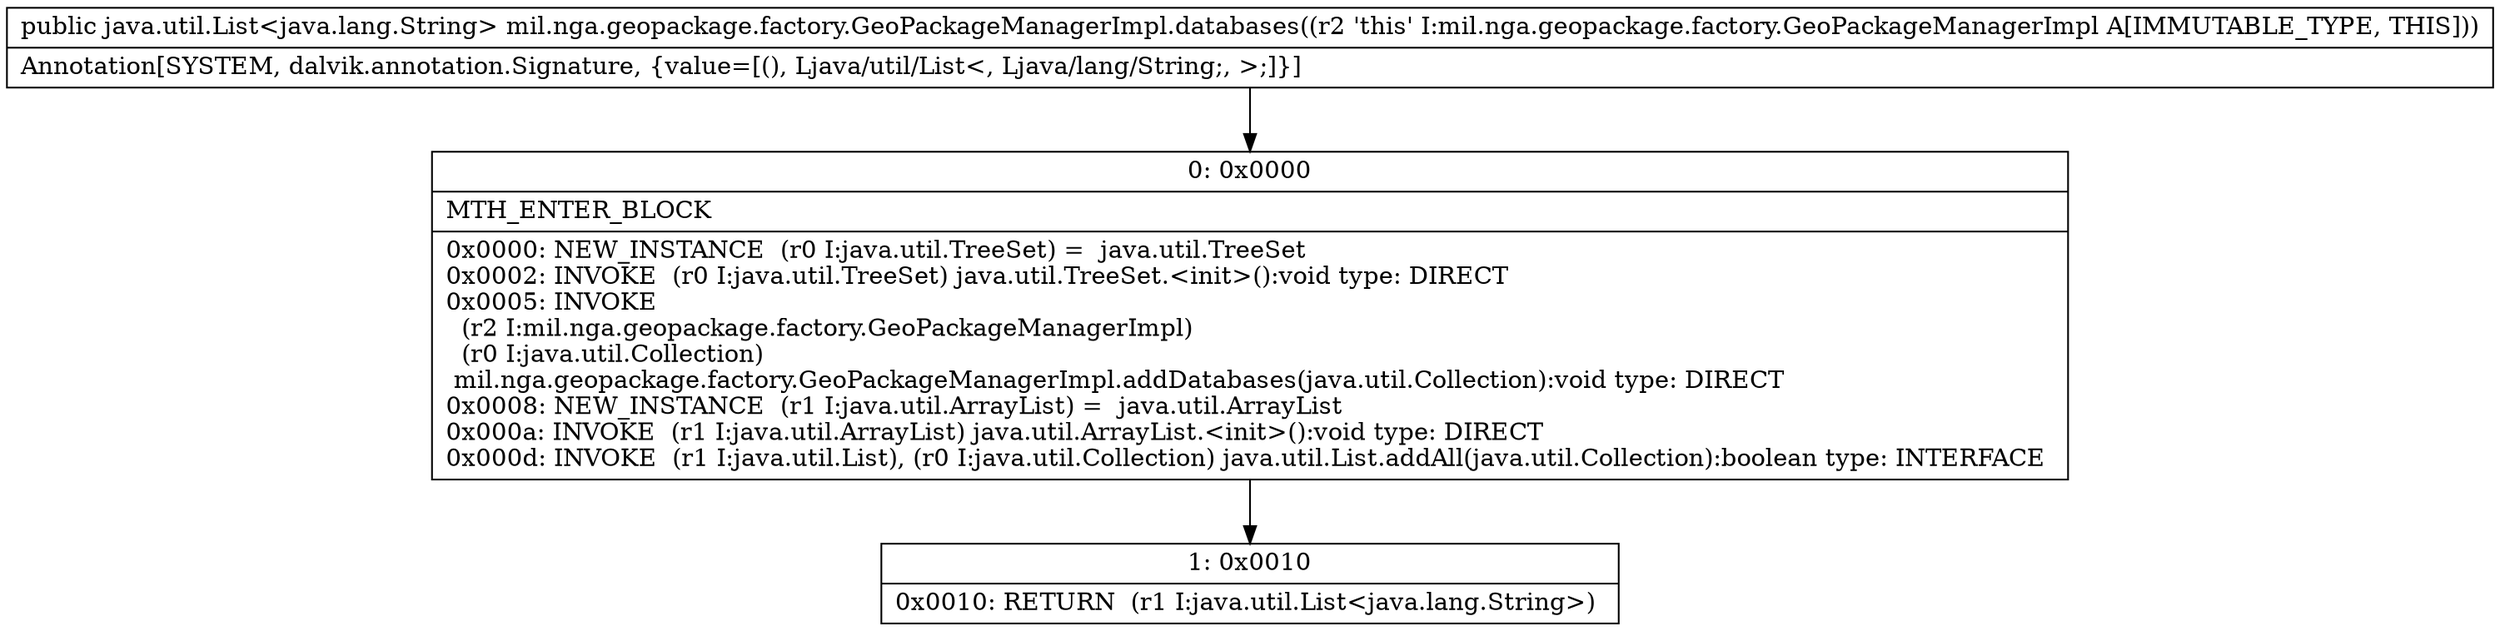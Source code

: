 digraph "CFG formil.nga.geopackage.factory.GeoPackageManagerImpl.databases()Ljava\/util\/List;" {
Node_0 [shape=record,label="{0\:\ 0x0000|MTH_ENTER_BLOCK\l|0x0000: NEW_INSTANCE  (r0 I:java.util.TreeSet) =  java.util.TreeSet \l0x0002: INVOKE  (r0 I:java.util.TreeSet) java.util.TreeSet.\<init\>():void type: DIRECT \l0x0005: INVOKE  \l  (r2 I:mil.nga.geopackage.factory.GeoPackageManagerImpl)\l  (r0 I:java.util.Collection)\l mil.nga.geopackage.factory.GeoPackageManagerImpl.addDatabases(java.util.Collection):void type: DIRECT \l0x0008: NEW_INSTANCE  (r1 I:java.util.ArrayList) =  java.util.ArrayList \l0x000a: INVOKE  (r1 I:java.util.ArrayList) java.util.ArrayList.\<init\>():void type: DIRECT \l0x000d: INVOKE  (r1 I:java.util.List), (r0 I:java.util.Collection) java.util.List.addAll(java.util.Collection):boolean type: INTERFACE \l}"];
Node_1 [shape=record,label="{1\:\ 0x0010|0x0010: RETURN  (r1 I:java.util.List\<java.lang.String\>) \l}"];
MethodNode[shape=record,label="{public java.util.List\<java.lang.String\> mil.nga.geopackage.factory.GeoPackageManagerImpl.databases((r2 'this' I:mil.nga.geopackage.factory.GeoPackageManagerImpl A[IMMUTABLE_TYPE, THIS]))  | Annotation[SYSTEM, dalvik.annotation.Signature, \{value=[(), Ljava\/util\/List\<, Ljava\/lang\/String;, \>;]\}]\l}"];
MethodNode -> Node_0;
Node_0 -> Node_1;
}


